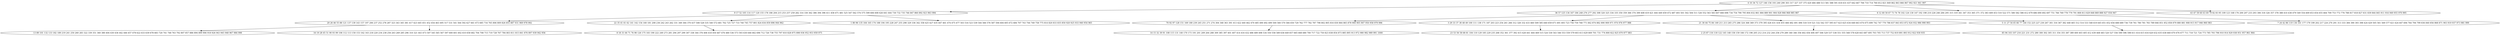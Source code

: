 digraph true_tree {
	"0" -> "1"
	"0" -> "2"
	"0" -> "3"
	"2" -> "4"
	"1" -> "5"
	"2" -> "6"
	"5" -> "7"
	"6" -> "8"
	"2" -> "9"
	"1" -> "10"
	"0" -> "11"
	"3" -> "12"
	"1" -> "13"
	"2" -> "14"
	"5" -> "15"
	"10" -> "16"
	"9" -> "17"
	"4" -> "18"
	"14" -> "19"
	"0" [label="4 10 34 72 127 146 156 193 240 290 303 317 327 337 375 420 484 488 513 581 588 591 618 631 637 642 667 706 710 714 760 812 821 849 862 863 866 867 902 921 941 997"];
	"1" [label="9 17 52 105 114 117 120 155 178 186 204 215 253 257 259 282 314 330 362 386 394 396 411 458 471 481 525 547 562 574 575 599 606 608 626 641 644 730 732 735 746 847 860 892 923 963 994"];
	"2" [label="36 57 125 134 167 184 248 276 277 292 308 320 325 334 335 350 359 366 374 399 408 419 421 444 449 459 472 487 493 501 502 504 511 526 552 563 583 607 666 698 734 754 790 795 804 832 861 884 889 901 904 928 966 968 985 987"];
	"3" [label="6 12 40 50 67 73 74 78 102 124 130 147 192 198 210 226 246 284 295 315 319 341 347 353 365 371 372 383 409 453 510 522 571 580 582 586 612 679 686 690 692 697 751 766 769 778 779 791 808 813 829 848 869 888 927 934 947"];
	"4" [label="70 92 97 128 151 169 180 239 245 251 271 274 304 348 363 391 413 422 440 462 470 485 490 492 499 500 560 570 584 650 729 762 777 782 787 798 802 805 816 830 864 865 878 900 905 907 950 958 979 996"];
	"5" [label="20 26 46 55 88 121 137 139 143 157 197 206 237 252 278 287 323 343 345 381 417 423 445 451 452 454 463 495 517 531 541 564 592 627 661 673 685 716 765 806 809 826 855 887 931 969 978 992"];
	"6" [label="3 29 33 37 38 48 49 100 111 138 171 187 203 223 254 261 266 312 328 332 433 460 509 585 640 659 671 691 693 723 756 759 768 771 842 874 882 890 909 971 974 976 977 988"];
	"7" [label="13 89 101 132 133 182 189 219 241 250 260 283 322 339 351 360 380 404 430 436 442 446 457 478 622 633 639 678 683 720 741 748 763 792 807 857 886 894 899 906 918 926 943 945 948 967 984 998"];
	"8" [label="23 53 56 58 68 81 104 110 129 185 229 235 268 352 361 377 392 415 428 441 464 469 515 524 530 543 546 553 559 579 603 613 629 669 701 731 774 800 822 825 870 877 883"];
	"9" [label="21 30 44 75 84 149 211 213 265 275 286 324 368 369 373 379 395 426 431 434 455 466 482 491 496 518 519 521 532 542 557 595 617 623 625 634 648 663 674 675 699 742 747 770 786 837 843 853 872 924 932 986 990 993"];
	"10" [label="22 35 41 61 62 141 142 154 160 181 208 236 242 243 262 331 349 364 370 437 508 528 535 540 572 681 702 725 727 733 740 745 757 801 824 834 859 896 944 962"];
	"11" [label="43 47 59 60 63 69 79 82 83 95 109 123 168 176 200 207 233 293 306 318 326 357 378 388 410 438 479 549 554 609 653 654 655 664 709 753 772 776 788 817 818 827 831 839 844 845 911 916 949 955 970 995"];
	"12" [label="7 24 42 86 119 136 161 177 179 199 202 217 224 270 291 313 333 384 390 393 398 424 429 505 561 569 577 621 624 647 694 764 794 799 836 840 856 868 871 903 919 937 973 981 999"];
	"13" [label="1 80 96 135 164 165 174 188 194 195 228 247 255 298 329 336 342 358 425 427 435 447 461 474 475 477 503 516 523 539 544 566 576 587 594 604 605 672 684 707 743 744 749 758 775 814 820 833 835 850 920 925 933 940 954 965"];
	"14" [label="5 11 27 54 65 66 77 144 152 225 227 230 267 301 316 367 382 448 465 512 514 533 548 619 645 651 652 656 688 689 736 739 761 780 781 783 789 846 851 852 858 879 880 881 908 915 917 946 960 983"];
	"15" [label="16 19 28 45 51 90 93 99 106 112 113 150 153 162 163 218 220 234 238 256 263 269 285 296 310 321 443 473 507 545 565 567 597 600 601 602 610 658 682 704 708 715 719 728 767 784 803 811 815 841 876 897 939 942 956"];
	"16" [label="8 18 31 64 71 76 98 126 175 183 190 222 249 273 281 294 297 299 307 338 344 376 406 418 450 467 476 480 536 573 593 630 646 662 696 712 726 738 755 797 810 828 875 898 936 952 953 959 975"];
	"17" [label="2 25 87 116 118 122 145 148 158 159 166 172 196 205 212 214 232 244 258 279 289 340 346 356 402 456 494 497 506 529 537 538 551 555 568 578 628 643 687 695 703 705 713 737 752 819 891 893 912 922 930 935"];
	"18" [label="14 15 32 39 91 108 115 131 140 170 173 191 201 209 264 288 309 385 397 401 407 414 416 432 486 489 498 534 550 558 589 636 649 657 665 668 680 700 717 722 750 823 838 854 873 885 895 913 972 980 982 989 991 1000"];
	"19" [label="85 94 103 107 216 221 231 272 280 300 302 305 311 354 355 387 389 400 403 405 412 439 468 483 520 527 556 590 596 598 611 614 615 616 620 632 635 638 660 670 676 677 711 718 721 724 773 785 793 796 910 914 929 938 951 957 961 964"];
}
